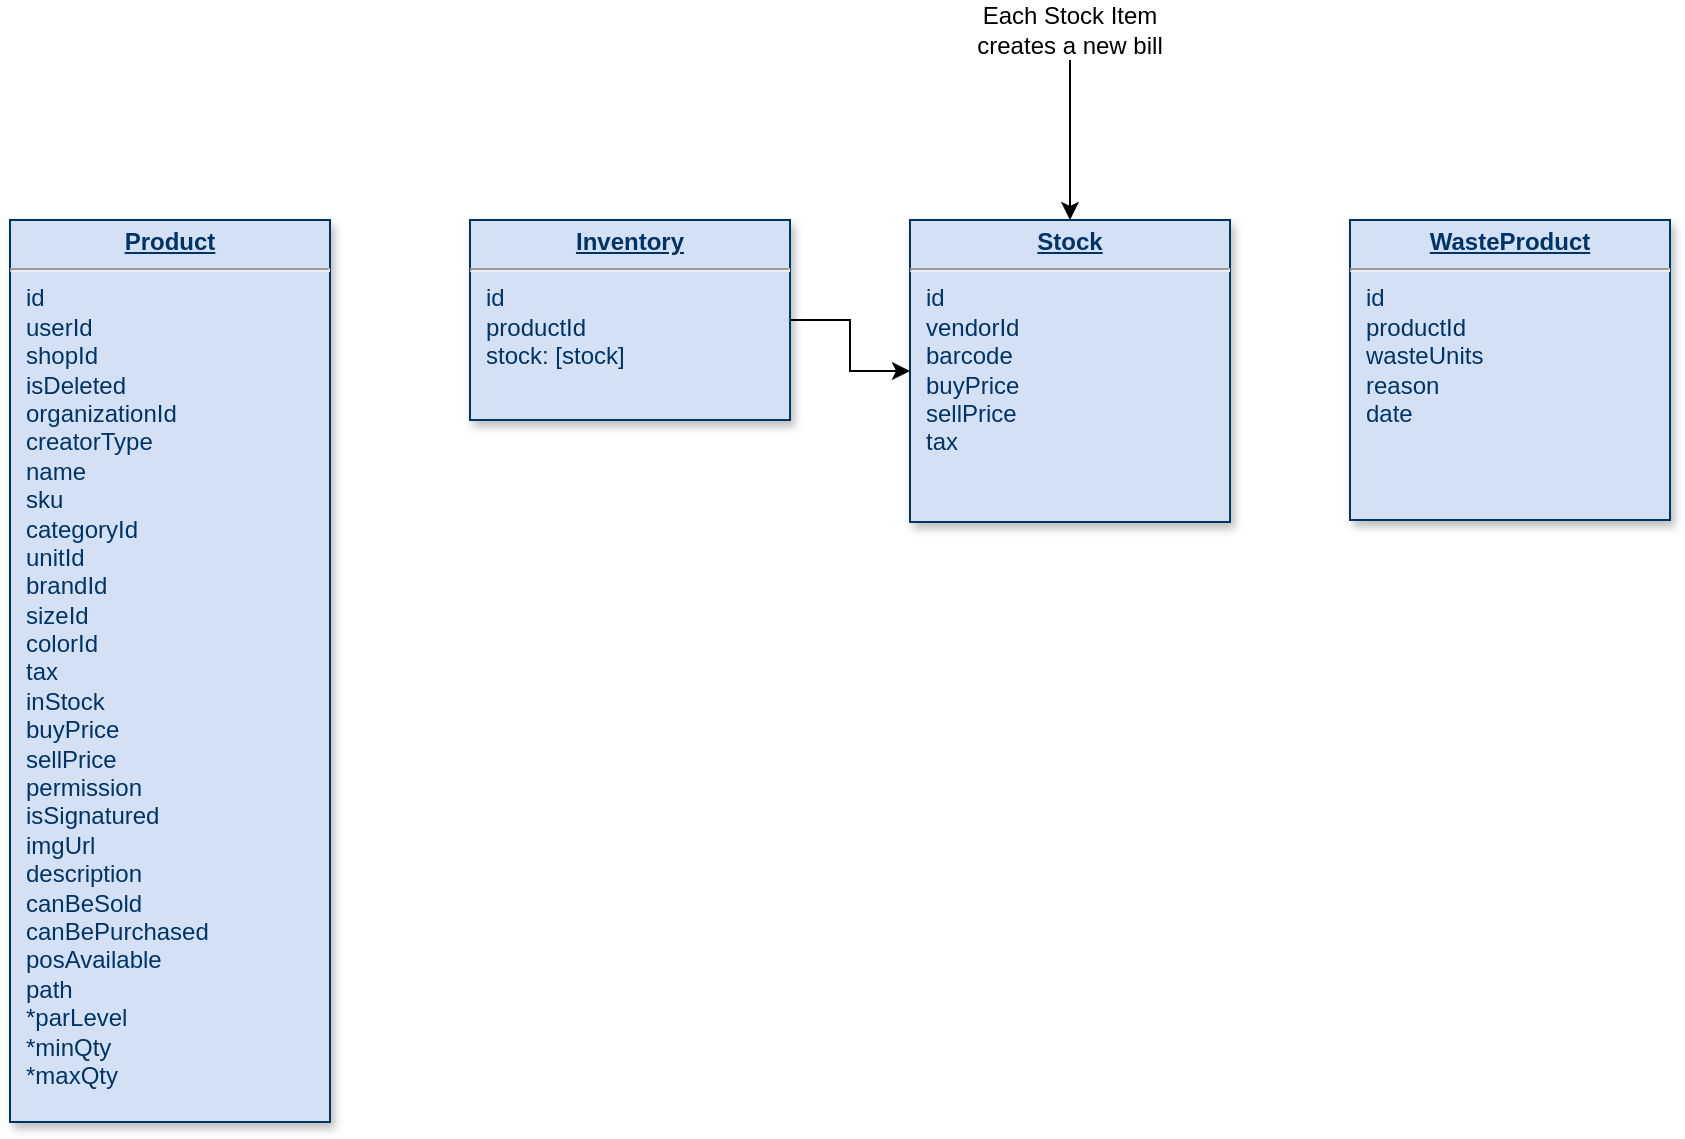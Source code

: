 <mxfile version="21.6.5" type="github">
  <diagram name="Page-1" id="efa7a0a1-bf9b-a30e-e6df-94a7791c09e9">
    <mxGraphModel dx="-592" dy="1896" grid="1" gridSize="10" guides="1" tooltips="1" connect="1" arrows="1" fold="1" page="1" pageScale="1" pageWidth="826" pageHeight="1169" background="none" math="0" shadow="0">
      <root>
        <mxCell id="0" />
        <mxCell id="1" parent="0" />
        <mxCell id="cxpLeHcTfYx9eWOVSOTF-114" value="&lt;p style=&quot;margin: 0px; margin-top: 4px; text-align: center; text-decoration: underline;&quot;&gt;&lt;strong&gt;Product&lt;/strong&gt;&lt;/p&gt;&lt;hr&gt;&lt;p style=&quot;margin: 0px; margin-left: 8px;&quot;&gt;id&lt;/p&gt;&lt;p style=&quot;margin: 0px; margin-left: 8px;&quot;&gt;userId&lt;/p&gt;&lt;p style=&quot;margin: 0px; margin-left: 8px;&quot;&gt;shopId&lt;/p&gt;&lt;p style=&quot;margin: 0px; margin-left: 8px;&quot;&gt;isDeleted&lt;/p&gt;&lt;p style=&quot;margin: 0px; margin-left: 8px;&quot;&gt;organizationId&lt;/p&gt;&lt;p style=&quot;margin: 0px; margin-left: 8px;&quot;&gt;creatorType&lt;/p&gt;&lt;p style=&quot;margin: 0px; margin-left: 8px;&quot;&gt;name&lt;/p&gt;&lt;p style=&quot;margin: 0px; margin-left: 8px;&quot;&gt;sku&lt;/p&gt;&lt;p style=&quot;margin: 0px; margin-left: 8px;&quot;&gt;categoryId&lt;/p&gt;&lt;p style=&quot;margin: 0px; margin-left: 8px;&quot;&gt;unitId&lt;br&gt;&lt;/p&gt;&lt;p style=&quot;margin: 0px; margin-left: 8px;&quot;&gt;brandId&lt;br&gt;&lt;/p&gt;&lt;p style=&quot;border-color: var(--border-color); margin: 0px 0px 0px 8px;&quot;&gt;sizeId&lt;/p&gt;&lt;p style=&quot;border-color: var(--border-color); margin: 0px 0px 0px 8px;&quot;&gt;colorId&lt;/p&gt;&lt;p style=&quot;margin: 0px; margin-left: 8px;&quot;&gt;tax&lt;/p&gt;&lt;p style=&quot;margin: 0px; margin-left: 8px;&quot;&gt;inStock&lt;/p&gt;&lt;p style=&quot;margin: 0px; margin-left: 8px;&quot;&gt;buyPrice&lt;/p&gt;&lt;p style=&quot;margin: 0px; margin-left: 8px;&quot;&gt;sellPrice&lt;/p&gt;&lt;p style=&quot;margin: 0px; margin-left: 8px;&quot;&gt;&lt;span style=&quot;background-color: initial;&quot;&gt;permission&lt;/span&gt;&lt;br&gt;&lt;/p&gt;&lt;p style=&quot;margin: 0px; margin-left: 8px;&quot;&gt;isSignatured&lt;/p&gt;&lt;p style=&quot;margin: 0px; margin-left: 8px;&quot;&gt;imgUrl&lt;/p&gt;&lt;p style=&quot;margin: 0px; margin-left: 8px;&quot;&gt;description&lt;/p&gt;&lt;p style=&quot;margin: 0px; margin-left: 8px;&quot;&gt;canBeSold&lt;/p&gt;&lt;p style=&quot;margin: 0px; margin-left: 8px;&quot;&gt;canBePurchased&lt;/p&gt;&lt;p style=&quot;margin: 0px; margin-left: 8px;&quot;&gt;posAvailable&lt;/p&gt;&lt;p style=&quot;margin: 0px; margin-left: 8px;&quot;&gt;path&lt;/p&gt;&lt;p style=&quot;border-color: var(--border-color); margin: 0px 0px 0px 8px;&quot;&gt;*parLevel&lt;/p&gt;&lt;p style=&quot;border-color: var(--border-color); margin: 0px 0px 0px 8px;&quot;&gt;*minQty&lt;/p&gt;&lt;p style=&quot;border-color: var(--border-color); margin: 0px 0px 0px 8px;&quot;&gt;*maxQty&lt;/p&gt;" style="verticalAlign=top;align=left;overflow=fill;fontSize=12;fontFamily=Helvetica;html=1;strokeColor=#003366;shadow=1;fillColor=#D4E1F5;fontColor=#003366" parent="1" vertex="1">
          <mxGeometry x="1800" y="-910" width="160" height="451" as="geometry" />
        </mxCell>
        <mxCell id="kkHU3vBZZ5I7DIeHkN5z-114" style="edgeStyle=orthogonalEdgeStyle;rounded=0;orthogonalLoop=1;jettySize=auto;html=1;entryX=0;entryY=0.5;entryDx=0;entryDy=0;" edge="1" parent="1" source="cxpLeHcTfYx9eWOVSOTF-117" target="cxpLeHcTfYx9eWOVSOTF-119">
          <mxGeometry relative="1" as="geometry" />
        </mxCell>
        <mxCell id="cxpLeHcTfYx9eWOVSOTF-117" value="&lt;p style=&quot;margin: 0px; margin-top: 4px; text-align: center; text-decoration: underline;&quot;&gt;&lt;strong&gt;Inventory&lt;/strong&gt;&lt;/p&gt;&lt;hr&gt;&lt;p style=&quot;margin: 0px; margin-left: 8px;&quot;&gt;id&lt;/p&gt;&lt;p style=&quot;margin: 0px; margin-left: 8px;&quot;&gt;productId&lt;/p&gt;&lt;p style=&quot;margin: 0px; margin-left: 8px;&quot;&gt;stock: [stock]&lt;/p&gt;" style="verticalAlign=top;align=left;overflow=fill;fontSize=12;fontFamily=Helvetica;html=1;strokeColor=#003366;shadow=1;fillColor=#D4E1F5;fontColor=#003366" parent="1" vertex="1">
          <mxGeometry x="2030" y="-910" width="160" height="100" as="geometry" />
        </mxCell>
        <mxCell id="cxpLeHcTfYx9eWOVSOTF-119" value="&lt;p style=&quot;margin: 0px; margin-top: 4px; text-align: center; text-decoration: underline;&quot;&gt;&lt;strong&gt;Stock&lt;/strong&gt;&lt;/p&gt;&lt;hr&gt;&lt;p style=&quot;margin: 0px; margin-left: 8px;&quot;&gt;&lt;span style=&quot;background-color: initial;&quot;&gt;id&lt;/span&gt;&lt;/p&gt;&lt;p style=&quot;margin: 0px; margin-left: 8px;&quot;&gt;&lt;span style=&quot;background-color: initial;&quot;&gt;vendorId&lt;/span&gt;&lt;/p&gt;&lt;p style=&quot;margin: 0px; margin-left: 8px;&quot;&gt;barcode&lt;/p&gt;&lt;p style=&quot;margin: 0px; margin-left: 8px;&quot;&gt;buyPrice&lt;/p&gt;&lt;p style=&quot;margin: 0px; margin-left: 8px;&quot;&gt;sellPrice&lt;/p&gt;&lt;p style=&quot;margin: 0px; margin-left: 8px;&quot;&gt;tax&lt;/p&gt;&lt;p style=&quot;margin: 0px; margin-left: 8px;&quot;&gt;&lt;br&gt;&lt;/p&gt;" style="verticalAlign=top;align=left;overflow=fill;fontSize=12;fontFamily=Helvetica;html=1;strokeColor=#003366;shadow=1;fillColor=#D4E1F5;fontColor=#003366" parent="1" vertex="1">
          <mxGeometry x="2250" y="-910" width="160" height="151" as="geometry" />
        </mxCell>
        <mxCell id="kkHU3vBZZ5I7DIeHkN5z-115" value="&lt;p style=&quot;margin: 0px; margin-top: 4px; text-align: center; text-decoration: underline;&quot;&gt;&lt;strong&gt;WasteProduct&lt;/strong&gt;&lt;/p&gt;&lt;hr&gt;&lt;p style=&quot;margin: 0px; margin-left: 8px;&quot;&gt;id&lt;/p&gt;&lt;p style=&quot;margin: 0px; margin-left: 8px;&quot;&gt;productId&lt;/p&gt;&lt;p style=&quot;margin: 0px; margin-left: 8px;&quot;&gt;wasteUnits&lt;/p&gt;&lt;p style=&quot;margin: 0px; margin-left: 8px;&quot;&gt;reason&lt;/p&gt;&lt;p style=&quot;margin: 0px; margin-left: 8px;&quot;&gt;date&lt;/p&gt;&lt;p style=&quot;margin: 0px; margin-left: 8px;&quot;&gt;&lt;br&gt;&lt;/p&gt;" style="verticalAlign=top;align=left;overflow=fill;fontSize=12;fontFamily=Helvetica;html=1;strokeColor=#003366;shadow=1;fillColor=#D4E1F5;fontColor=#003366" vertex="1" parent="1">
          <mxGeometry x="2470" y="-910" width="160" height="150" as="geometry" />
        </mxCell>
        <mxCell id="kkHU3vBZZ5I7DIeHkN5z-117" style="edgeStyle=orthogonalEdgeStyle;rounded=0;orthogonalLoop=1;jettySize=auto;html=1;entryX=0.5;entryY=0;entryDx=0;entryDy=0;" edge="1" parent="1" source="kkHU3vBZZ5I7DIeHkN5z-116" target="cxpLeHcTfYx9eWOVSOTF-119">
          <mxGeometry relative="1" as="geometry" />
        </mxCell>
        <mxCell id="kkHU3vBZZ5I7DIeHkN5z-116" value="Each Stock Item creates a new bill" style="text;html=1;strokeColor=none;fillColor=none;align=center;verticalAlign=middle;whiteSpace=wrap;rounded=0;" vertex="1" parent="1">
          <mxGeometry x="2265" y="-1020" width="130" height="30" as="geometry" />
        </mxCell>
      </root>
    </mxGraphModel>
  </diagram>
</mxfile>
